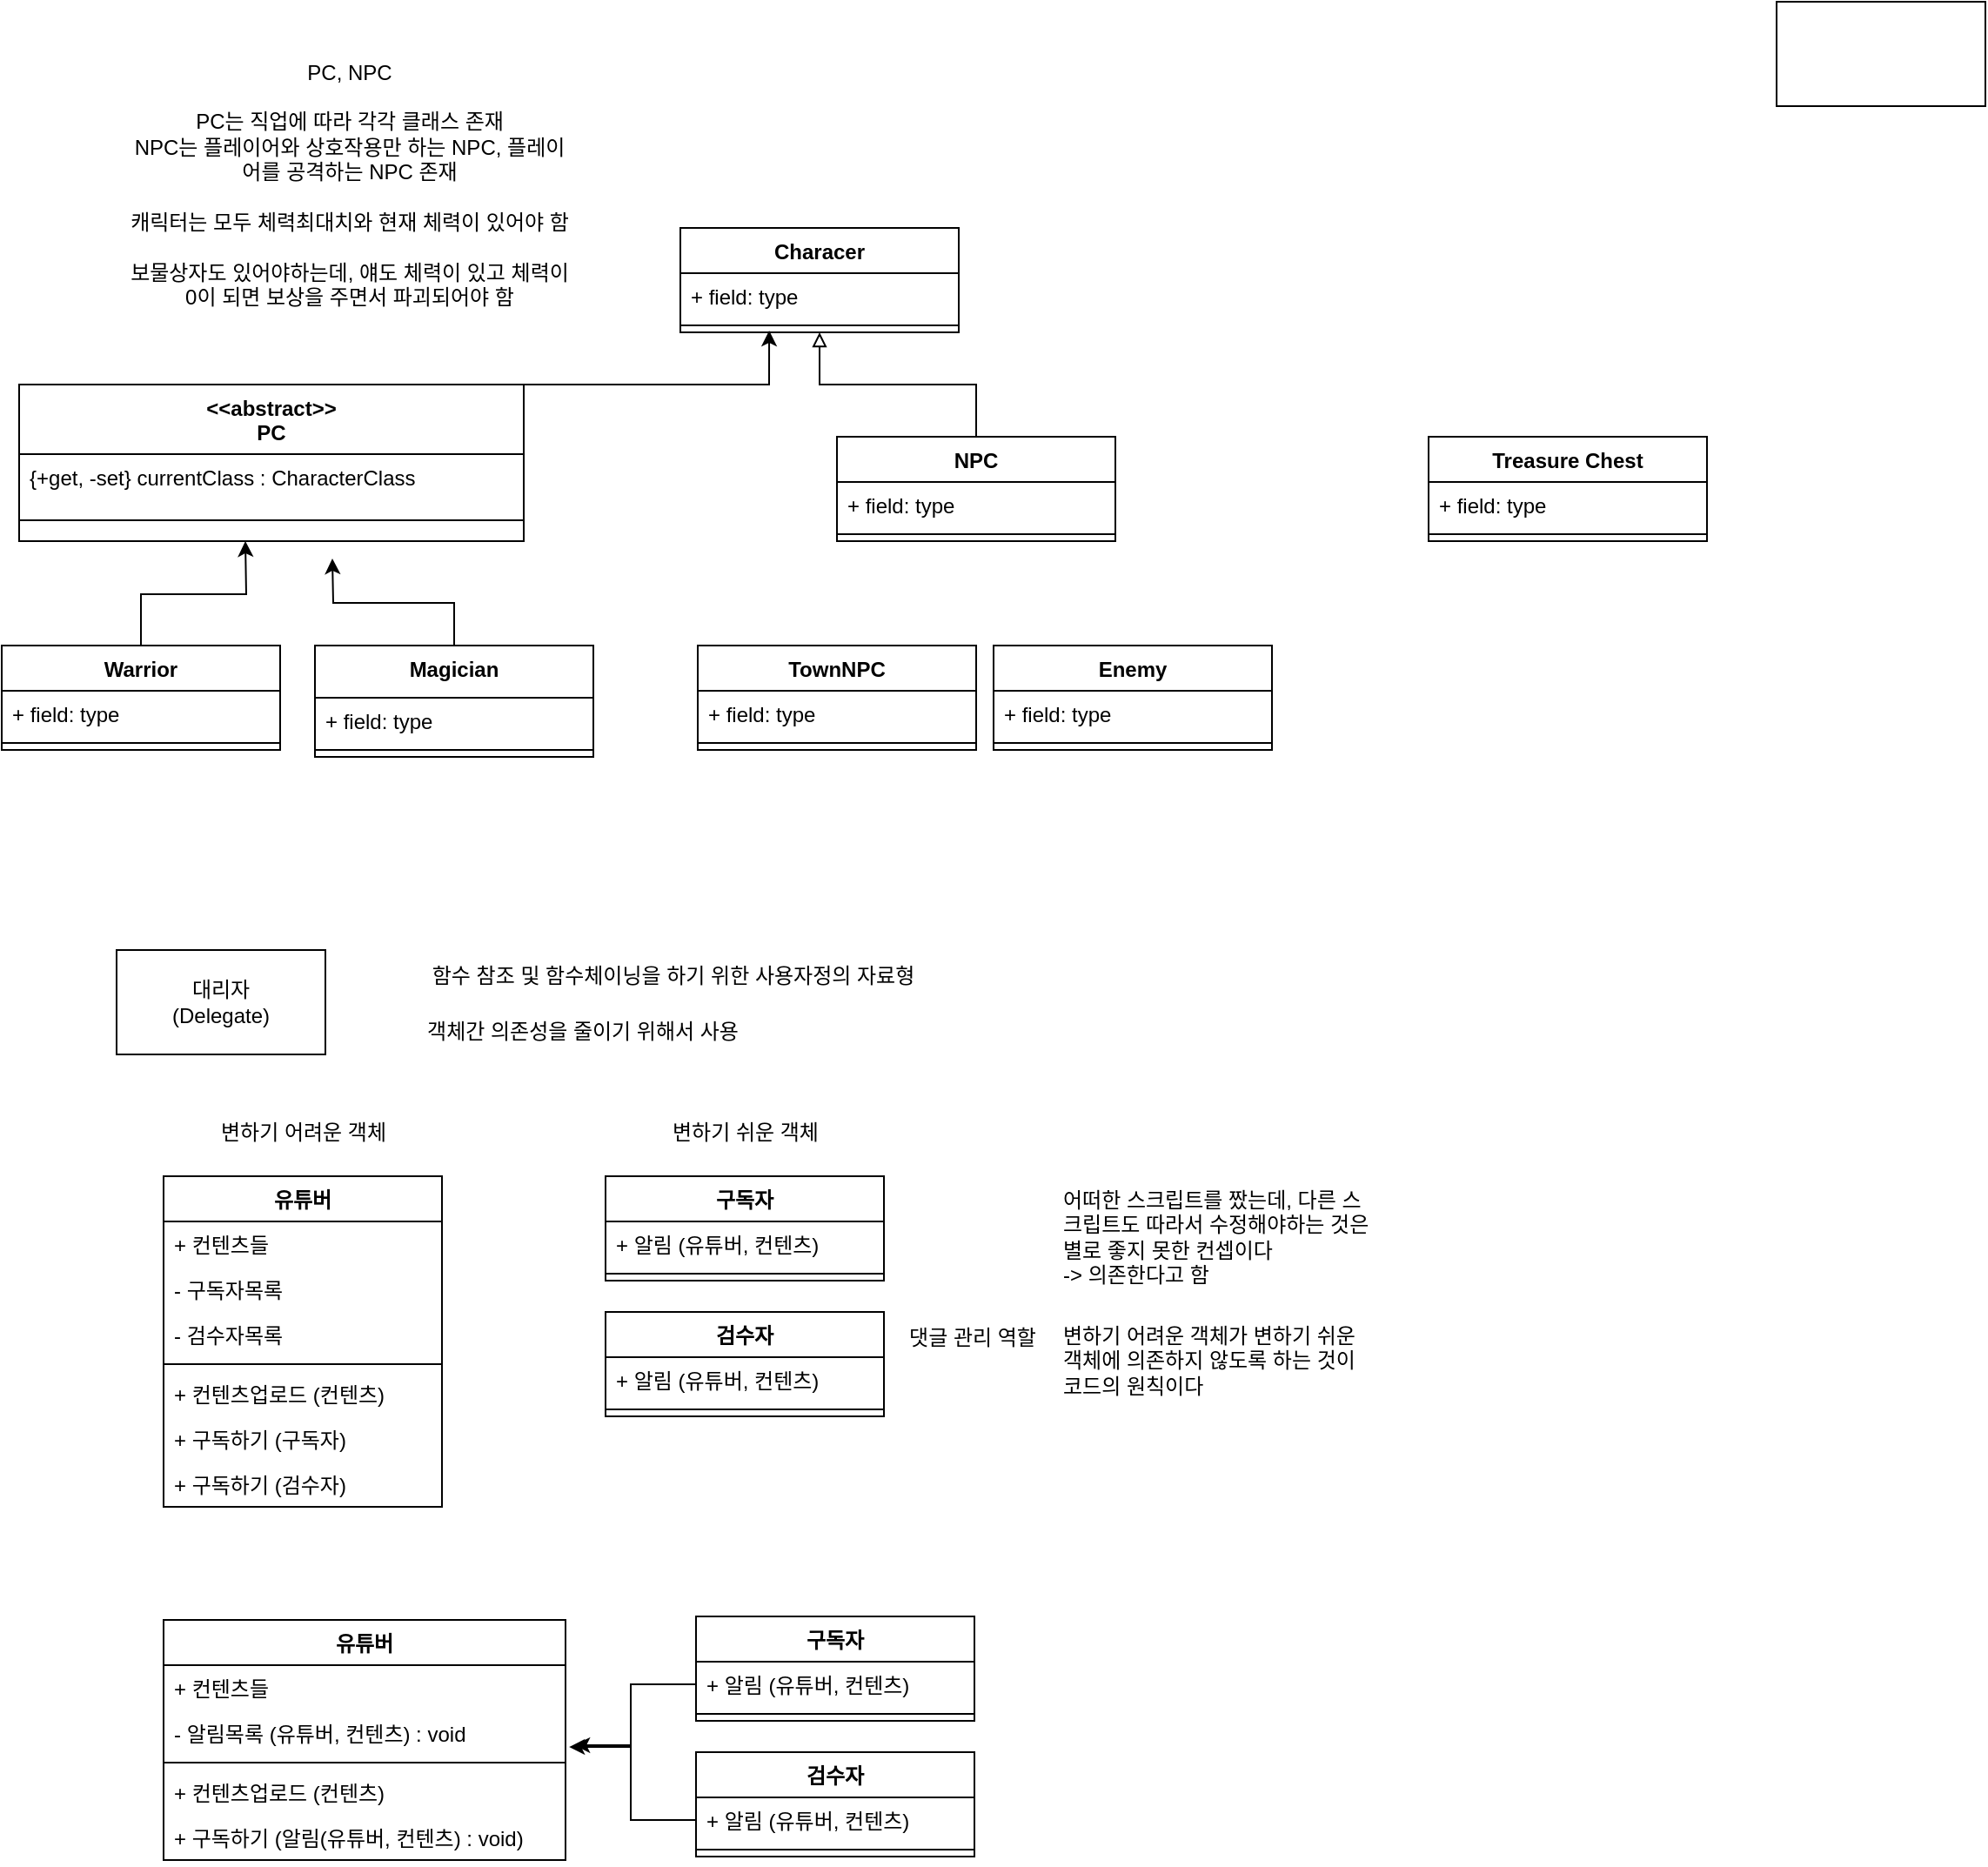 <mxfile version="26.1.1">
  <diagram name="페이지-1" id="S9elYmlH3us3KB4fJqi5">
    <mxGraphModel dx="1376" dy="828" grid="1" gridSize="10" guides="1" tooltips="1" connect="1" arrows="1" fold="1" page="1" pageScale="1" pageWidth="827" pageHeight="1169" math="0" shadow="0">
      <root>
        <mxCell id="0" />
        <mxCell id="1" parent="0" />
        <mxCell id="kypKBJDfLak97KIg-_BD-1" value="PC, NPC&lt;div&gt;&lt;br&gt;&lt;/div&gt;&lt;div&gt;PC는 직업에 따라 각각 클래스 존재&lt;/div&gt;&lt;div&gt;NPC는 플레이어와 상호작용만 하는 NPC, 플레이어를 공격하는 NPC 존재&lt;/div&gt;&lt;div&gt;&lt;br&gt;&lt;/div&gt;&lt;div&gt;캐릭터는 모두 체력최대치와 현재 체력이 있어야 함&lt;/div&gt;&lt;div&gt;&lt;br&gt;&lt;/div&gt;&lt;div&gt;보물상자도 있어야하는데, 얘도 체력이 있고 체력이 0이 되면 보상을 주면서 파괴되어야 함&lt;/div&gt;" style="text;html=1;align=center;verticalAlign=middle;whiteSpace=wrap;rounded=0;" parent="1" vertex="1">
          <mxGeometry x="30" y="40" width="260" height="150" as="geometry" />
        </mxCell>
        <mxCell id="kypKBJDfLak97KIg-_BD-3" value="&amp;lt;&amp;lt;abstract&amp;gt;&amp;gt;&lt;div&gt;PC&lt;/div&gt;" style="swimlane;fontStyle=1;align=center;verticalAlign=top;childLayout=stackLayout;horizontal=1;startSize=40;horizontalStack=0;resizeParent=1;resizeParentMax=0;resizeLast=0;collapsible=1;marginBottom=0;whiteSpace=wrap;html=1;" parent="1" vertex="1">
          <mxGeometry x="-30" y="230" width="290" height="90" as="geometry" />
        </mxCell>
        <mxCell id="kypKBJDfLak97KIg-_BD-4" value="{+get, -set} currentClass : CharacterClass" style="text;strokeColor=none;fillColor=none;align=left;verticalAlign=top;spacingLeft=4;spacingRight=4;overflow=hidden;rotatable=0;points=[[0,0.5],[1,0.5]];portConstraint=eastwest;whiteSpace=wrap;html=1;" parent="kypKBJDfLak97KIg-_BD-3" vertex="1">
          <mxGeometry y="40" width="290" height="26" as="geometry" />
        </mxCell>
        <mxCell id="kypKBJDfLak97KIg-_BD-5" value="" style="line;strokeWidth=1;fillColor=none;align=left;verticalAlign=middle;spacingTop=-1;spacingLeft=3;spacingRight=3;rotatable=0;labelPosition=right;points=[];portConstraint=eastwest;strokeColor=inherit;" parent="kypKBJDfLak97KIg-_BD-3" vertex="1">
          <mxGeometry y="66" width="290" height="24" as="geometry" />
        </mxCell>
        <mxCell id="kypKBJDfLak97KIg-_BD-31" style="edgeStyle=orthogonalEdgeStyle;rounded=0;orthogonalLoop=1;jettySize=auto;html=1;exitX=0.5;exitY=0;exitDx=0;exitDy=0;" parent="1" source="kypKBJDfLak97KIg-_BD-7" edge="1">
          <mxGeometry relative="1" as="geometry">
            <mxPoint x="100" y="320" as="targetPoint" />
          </mxGeometry>
        </mxCell>
        <mxCell id="kypKBJDfLak97KIg-_BD-7" value="Warrior" style="swimlane;fontStyle=1;align=center;verticalAlign=top;childLayout=stackLayout;horizontal=1;startSize=26;horizontalStack=0;resizeParent=1;resizeParentMax=0;resizeLast=0;collapsible=1;marginBottom=0;whiteSpace=wrap;html=1;" parent="1" vertex="1">
          <mxGeometry x="-40" y="380" width="160" height="60" as="geometry" />
        </mxCell>
        <mxCell id="kypKBJDfLak97KIg-_BD-8" value="+ field: type" style="text;strokeColor=none;fillColor=none;align=left;verticalAlign=top;spacingLeft=4;spacingRight=4;overflow=hidden;rotatable=0;points=[[0,0.5],[1,0.5]];portConstraint=eastwest;whiteSpace=wrap;html=1;" parent="kypKBJDfLak97KIg-_BD-7" vertex="1">
          <mxGeometry y="26" width="160" height="26" as="geometry" />
        </mxCell>
        <mxCell id="kypKBJDfLak97KIg-_BD-9" value="" style="line;strokeWidth=1;fillColor=none;align=left;verticalAlign=middle;spacingTop=-1;spacingLeft=3;spacingRight=3;rotatable=0;labelPosition=right;points=[];portConstraint=eastwest;strokeColor=inherit;" parent="kypKBJDfLak97KIg-_BD-7" vertex="1">
          <mxGeometry y="52" width="160" height="8" as="geometry" />
        </mxCell>
        <mxCell id="kypKBJDfLak97KIg-_BD-10" value="Magician" style="swimlane;fontStyle=1;align=center;verticalAlign=top;childLayout=stackLayout;horizontal=1;startSize=30;horizontalStack=0;resizeParent=1;resizeParentMax=0;resizeLast=0;collapsible=1;marginBottom=0;whiteSpace=wrap;html=1;" parent="1" vertex="1">
          <mxGeometry x="140" y="380" width="160" height="64" as="geometry" />
        </mxCell>
        <mxCell id="kypKBJDfLak97KIg-_BD-11" value="+ field: type" style="text;strokeColor=none;fillColor=none;align=left;verticalAlign=top;spacingLeft=4;spacingRight=4;overflow=hidden;rotatable=0;points=[[0,0.5],[1,0.5]];portConstraint=eastwest;whiteSpace=wrap;html=1;" parent="kypKBJDfLak97KIg-_BD-10" vertex="1">
          <mxGeometry y="30" width="160" height="26" as="geometry" />
        </mxCell>
        <mxCell id="kypKBJDfLak97KIg-_BD-12" value="" style="line;strokeWidth=1;fillColor=none;align=left;verticalAlign=middle;spacingTop=-1;spacingLeft=3;spacingRight=3;rotatable=0;labelPosition=right;points=[];portConstraint=eastwest;strokeColor=inherit;" parent="kypKBJDfLak97KIg-_BD-10" vertex="1">
          <mxGeometry y="56" width="160" height="8" as="geometry" />
        </mxCell>
        <mxCell id="kypKBJDfLak97KIg-_BD-29" style="edgeStyle=orthogonalEdgeStyle;rounded=0;orthogonalLoop=1;jettySize=auto;html=1;exitX=0.5;exitY=0;exitDx=0;exitDy=0;entryX=0.5;entryY=1;entryDx=0;entryDy=0;endArrow=block;endFill=0;" parent="1" source="kypKBJDfLak97KIg-_BD-13" target="kypKBJDfLak97KIg-_BD-25" edge="1">
          <mxGeometry relative="1" as="geometry" />
        </mxCell>
        <mxCell id="kypKBJDfLak97KIg-_BD-13" value="NPC" style="swimlane;fontStyle=1;align=center;verticalAlign=top;childLayout=stackLayout;horizontal=1;startSize=26;horizontalStack=0;resizeParent=1;resizeParentMax=0;resizeLast=0;collapsible=1;marginBottom=0;whiteSpace=wrap;html=1;" parent="1" vertex="1">
          <mxGeometry x="440" y="260" width="160" height="60" as="geometry" />
        </mxCell>
        <mxCell id="kypKBJDfLak97KIg-_BD-14" value="+ field: type" style="text;strokeColor=none;fillColor=none;align=left;verticalAlign=top;spacingLeft=4;spacingRight=4;overflow=hidden;rotatable=0;points=[[0,0.5],[1,0.5]];portConstraint=eastwest;whiteSpace=wrap;html=1;" parent="kypKBJDfLak97KIg-_BD-13" vertex="1">
          <mxGeometry y="26" width="160" height="26" as="geometry" />
        </mxCell>
        <mxCell id="kypKBJDfLak97KIg-_BD-15" value="" style="line;strokeWidth=1;fillColor=none;align=left;verticalAlign=middle;spacingTop=-1;spacingLeft=3;spacingRight=3;rotatable=0;labelPosition=right;points=[];portConstraint=eastwest;strokeColor=inherit;" parent="kypKBJDfLak97KIg-_BD-13" vertex="1">
          <mxGeometry y="52" width="160" height="8" as="geometry" />
        </mxCell>
        <mxCell id="kypKBJDfLak97KIg-_BD-16" value="TownNPC" style="swimlane;fontStyle=1;align=center;verticalAlign=top;childLayout=stackLayout;horizontal=1;startSize=26;horizontalStack=0;resizeParent=1;resizeParentMax=0;resizeLast=0;collapsible=1;marginBottom=0;whiteSpace=wrap;html=1;" parent="1" vertex="1">
          <mxGeometry x="360" y="380" width="160" height="60" as="geometry" />
        </mxCell>
        <mxCell id="kypKBJDfLak97KIg-_BD-17" value="+ field: type" style="text;strokeColor=none;fillColor=none;align=left;verticalAlign=top;spacingLeft=4;spacingRight=4;overflow=hidden;rotatable=0;points=[[0,0.5],[1,0.5]];portConstraint=eastwest;whiteSpace=wrap;html=1;" parent="kypKBJDfLak97KIg-_BD-16" vertex="1">
          <mxGeometry y="26" width="160" height="26" as="geometry" />
        </mxCell>
        <mxCell id="kypKBJDfLak97KIg-_BD-18" value="" style="line;strokeWidth=1;fillColor=none;align=left;verticalAlign=middle;spacingTop=-1;spacingLeft=3;spacingRight=3;rotatable=0;labelPosition=right;points=[];portConstraint=eastwest;strokeColor=inherit;" parent="kypKBJDfLak97KIg-_BD-16" vertex="1">
          <mxGeometry y="52" width="160" height="8" as="geometry" />
        </mxCell>
        <mxCell id="kypKBJDfLak97KIg-_BD-19" value="Enemy" style="swimlane;fontStyle=1;align=center;verticalAlign=top;childLayout=stackLayout;horizontal=1;startSize=26;horizontalStack=0;resizeParent=1;resizeParentMax=0;resizeLast=0;collapsible=1;marginBottom=0;whiteSpace=wrap;html=1;" parent="1" vertex="1">
          <mxGeometry x="530" y="380" width="160" height="60" as="geometry" />
        </mxCell>
        <mxCell id="kypKBJDfLak97KIg-_BD-20" value="+ field: type" style="text;strokeColor=none;fillColor=none;align=left;verticalAlign=top;spacingLeft=4;spacingRight=4;overflow=hidden;rotatable=0;points=[[0,0.5],[1,0.5]];portConstraint=eastwest;whiteSpace=wrap;html=1;" parent="kypKBJDfLak97KIg-_BD-19" vertex="1">
          <mxGeometry y="26" width="160" height="26" as="geometry" />
        </mxCell>
        <mxCell id="kypKBJDfLak97KIg-_BD-21" value="" style="line;strokeWidth=1;fillColor=none;align=left;verticalAlign=middle;spacingTop=-1;spacingLeft=3;spacingRight=3;rotatable=0;labelPosition=right;points=[];portConstraint=eastwest;strokeColor=inherit;" parent="kypKBJDfLak97KIg-_BD-19" vertex="1">
          <mxGeometry y="52" width="160" height="8" as="geometry" />
        </mxCell>
        <mxCell id="kypKBJDfLak97KIg-_BD-22" value="Treasure Chest" style="swimlane;fontStyle=1;align=center;verticalAlign=top;childLayout=stackLayout;horizontal=1;startSize=26;horizontalStack=0;resizeParent=1;resizeParentMax=0;resizeLast=0;collapsible=1;marginBottom=0;whiteSpace=wrap;html=1;" parent="1" vertex="1">
          <mxGeometry x="780" y="260" width="160" height="60" as="geometry" />
        </mxCell>
        <mxCell id="kypKBJDfLak97KIg-_BD-23" value="+ field: type" style="text;strokeColor=none;fillColor=none;align=left;verticalAlign=top;spacingLeft=4;spacingRight=4;overflow=hidden;rotatable=0;points=[[0,0.5],[1,0.5]];portConstraint=eastwest;whiteSpace=wrap;html=1;" parent="kypKBJDfLak97KIg-_BD-22" vertex="1">
          <mxGeometry y="26" width="160" height="26" as="geometry" />
        </mxCell>
        <mxCell id="kypKBJDfLak97KIg-_BD-24" value="" style="line;strokeWidth=1;fillColor=none;align=left;verticalAlign=middle;spacingTop=-1;spacingLeft=3;spacingRight=3;rotatable=0;labelPosition=right;points=[];portConstraint=eastwest;strokeColor=inherit;" parent="kypKBJDfLak97KIg-_BD-22" vertex="1">
          <mxGeometry y="52" width="160" height="8" as="geometry" />
        </mxCell>
        <mxCell id="kypKBJDfLak97KIg-_BD-25" value="Characer&lt;div&gt;&lt;br&gt;&lt;/div&gt;" style="swimlane;fontStyle=1;align=center;verticalAlign=top;childLayout=stackLayout;horizontal=1;startSize=26;horizontalStack=0;resizeParent=1;resizeParentMax=0;resizeLast=0;collapsible=1;marginBottom=0;whiteSpace=wrap;html=1;" parent="1" vertex="1">
          <mxGeometry x="350" y="140" width="160" height="60" as="geometry" />
        </mxCell>
        <mxCell id="kypKBJDfLak97KIg-_BD-26" value="+ field: type" style="text;strokeColor=none;fillColor=none;align=left;verticalAlign=top;spacingLeft=4;spacingRight=4;overflow=hidden;rotatable=0;points=[[0,0.5],[1,0.5]];portConstraint=eastwest;whiteSpace=wrap;html=1;" parent="kypKBJDfLak97KIg-_BD-25" vertex="1">
          <mxGeometry y="26" width="160" height="26" as="geometry" />
        </mxCell>
        <mxCell id="kypKBJDfLak97KIg-_BD-27" value="" style="line;strokeWidth=1;fillColor=none;align=left;verticalAlign=middle;spacingTop=-1;spacingLeft=3;spacingRight=3;rotatable=0;labelPosition=right;points=[];portConstraint=eastwest;strokeColor=inherit;" parent="kypKBJDfLak97KIg-_BD-25" vertex="1">
          <mxGeometry y="52" width="160" height="8" as="geometry" />
        </mxCell>
        <mxCell id="kypKBJDfLak97KIg-_BD-28" style="edgeStyle=orthogonalEdgeStyle;rounded=0;orthogonalLoop=1;jettySize=auto;html=1;exitX=0.5;exitY=0;exitDx=0;exitDy=0;entryX=0.319;entryY=0.875;entryDx=0;entryDy=0;entryPerimeter=0;" parent="1" source="kypKBJDfLak97KIg-_BD-3" target="kypKBJDfLak97KIg-_BD-27" edge="1">
          <mxGeometry relative="1" as="geometry">
            <Array as="points">
              <mxPoint x="120" y="230" />
              <mxPoint x="401" y="230" />
            </Array>
          </mxGeometry>
        </mxCell>
        <mxCell id="kypKBJDfLak97KIg-_BD-32" style="edgeStyle=orthogonalEdgeStyle;rounded=0;orthogonalLoop=1;jettySize=auto;html=1;" parent="1" source="kypKBJDfLak97KIg-_BD-10" edge="1">
          <mxGeometry relative="1" as="geometry">
            <mxPoint x="150" y="330" as="targetPoint" />
          </mxGeometry>
        </mxCell>
        <mxCell id="TXl60X76QnnmsXO2Xflp-1" value="유튜버" style="swimlane;fontStyle=1;align=center;verticalAlign=top;childLayout=stackLayout;horizontal=1;startSize=26;horizontalStack=0;resizeParent=1;resizeParentMax=0;resizeLast=0;collapsible=1;marginBottom=0;whiteSpace=wrap;html=1;" parent="1" vertex="1">
          <mxGeometry x="53" y="685" width="160" height="190" as="geometry" />
        </mxCell>
        <mxCell id="TXl60X76QnnmsXO2Xflp-2" value="+ 컨텐츠들" style="text;strokeColor=none;fillColor=none;align=left;verticalAlign=top;spacingLeft=4;spacingRight=4;overflow=hidden;rotatable=0;points=[[0,0.5],[1,0.5]];portConstraint=eastwest;whiteSpace=wrap;html=1;" parent="TXl60X76QnnmsXO2Xflp-1" vertex="1">
          <mxGeometry y="26" width="160" height="26" as="geometry" />
        </mxCell>
        <mxCell id="TXl60X76QnnmsXO2Xflp-18" value="- 구독자목록" style="text;strokeColor=none;fillColor=none;align=left;verticalAlign=top;spacingLeft=4;spacingRight=4;overflow=hidden;rotatable=0;points=[[0,0.5],[1,0.5]];portConstraint=eastwest;whiteSpace=wrap;html=1;" parent="TXl60X76QnnmsXO2Xflp-1" vertex="1">
          <mxGeometry y="52" width="160" height="26" as="geometry" />
        </mxCell>
        <mxCell id="TXl60X76QnnmsXO2Xflp-10" value="- 검수자목록" style="text;strokeColor=none;fillColor=none;align=left;verticalAlign=top;spacingLeft=4;spacingRight=4;overflow=hidden;rotatable=0;points=[[0,0.5],[1,0.5]];portConstraint=eastwest;whiteSpace=wrap;html=1;" parent="TXl60X76QnnmsXO2Xflp-1" vertex="1">
          <mxGeometry y="78" width="160" height="26" as="geometry" />
        </mxCell>
        <mxCell id="TXl60X76QnnmsXO2Xflp-3" value="" style="line;strokeWidth=1;fillColor=none;align=left;verticalAlign=middle;spacingTop=-1;spacingLeft=3;spacingRight=3;rotatable=0;labelPosition=right;points=[];portConstraint=eastwest;strokeColor=inherit;" parent="TXl60X76QnnmsXO2Xflp-1" vertex="1">
          <mxGeometry y="104" width="160" height="8" as="geometry" />
        </mxCell>
        <mxCell id="TXl60X76QnnmsXO2Xflp-4" value="+ 컨텐츠업로드 (컨텐츠)" style="text;strokeColor=none;fillColor=none;align=left;verticalAlign=top;spacingLeft=4;spacingRight=4;overflow=hidden;rotatable=0;points=[[0,0.5],[1,0.5]];portConstraint=eastwest;whiteSpace=wrap;html=1;" parent="TXl60X76QnnmsXO2Xflp-1" vertex="1">
          <mxGeometry y="112" width="160" height="26" as="geometry" />
        </mxCell>
        <mxCell id="TXl60X76QnnmsXO2Xflp-9" value="+ 구독하기 (구독자)" style="text;strokeColor=none;fillColor=none;align=left;verticalAlign=top;spacingLeft=4;spacingRight=4;overflow=hidden;rotatable=0;points=[[0,0.5],[1,0.5]];portConstraint=eastwest;whiteSpace=wrap;html=1;" parent="TXl60X76QnnmsXO2Xflp-1" vertex="1">
          <mxGeometry y="138" width="160" height="26" as="geometry" />
        </mxCell>
        <mxCell id="TXl60X76QnnmsXO2Xflp-17" value="+ 구독하기 (검수자)" style="text;strokeColor=none;fillColor=none;align=left;verticalAlign=top;spacingLeft=4;spacingRight=4;overflow=hidden;rotatable=0;points=[[0,0.5],[1,0.5]];portConstraint=eastwest;whiteSpace=wrap;html=1;" parent="TXl60X76QnnmsXO2Xflp-1" vertex="1">
          <mxGeometry y="164" width="160" height="26" as="geometry" />
        </mxCell>
        <mxCell id="TXl60X76QnnmsXO2Xflp-5" value="구독자" style="swimlane;fontStyle=1;align=center;verticalAlign=top;childLayout=stackLayout;horizontal=1;startSize=26;horizontalStack=0;resizeParent=1;resizeParentMax=0;resizeLast=0;collapsible=1;marginBottom=0;whiteSpace=wrap;html=1;" parent="1" vertex="1">
          <mxGeometry x="307" y="685" width="160" height="60" as="geometry" />
        </mxCell>
        <mxCell id="TXl60X76QnnmsXO2Xflp-12" value="+ 알림 (유튜버, 컨텐츠)" style="text;strokeColor=none;fillColor=none;align=left;verticalAlign=top;spacingLeft=4;spacingRight=4;overflow=hidden;rotatable=0;points=[[0,0.5],[1,0.5]];portConstraint=eastwest;whiteSpace=wrap;html=1;" parent="TXl60X76QnnmsXO2Xflp-5" vertex="1">
          <mxGeometry y="26" width="160" height="26" as="geometry" />
        </mxCell>
        <mxCell id="TXl60X76QnnmsXO2Xflp-7" value="" style="line;strokeWidth=1;fillColor=none;align=left;verticalAlign=middle;spacingTop=-1;spacingLeft=3;spacingRight=3;rotatable=0;labelPosition=right;points=[];portConstraint=eastwest;strokeColor=inherit;" parent="TXl60X76QnnmsXO2Xflp-5" vertex="1">
          <mxGeometry y="52" width="160" height="8" as="geometry" />
        </mxCell>
        <mxCell id="TXl60X76QnnmsXO2Xflp-13" value="검수자" style="swimlane;fontStyle=1;align=center;verticalAlign=top;childLayout=stackLayout;horizontal=1;startSize=26;horizontalStack=0;resizeParent=1;resizeParentMax=0;resizeLast=0;collapsible=1;marginBottom=0;whiteSpace=wrap;html=1;" parent="1" vertex="1">
          <mxGeometry x="307" y="763" width="160" height="60" as="geometry" />
        </mxCell>
        <mxCell id="TXl60X76QnnmsXO2Xflp-14" value="+ 알림 (유튜버, 컨텐츠)" style="text;strokeColor=none;fillColor=none;align=left;verticalAlign=top;spacingLeft=4;spacingRight=4;overflow=hidden;rotatable=0;points=[[0,0.5],[1,0.5]];portConstraint=eastwest;whiteSpace=wrap;html=1;" parent="TXl60X76QnnmsXO2Xflp-13" vertex="1">
          <mxGeometry y="26" width="160" height="26" as="geometry" />
        </mxCell>
        <mxCell id="TXl60X76QnnmsXO2Xflp-15" value="" style="line;strokeWidth=1;fillColor=none;align=left;verticalAlign=middle;spacingTop=-1;spacingLeft=3;spacingRight=3;rotatable=0;labelPosition=right;points=[];portConstraint=eastwest;strokeColor=inherit;" parent="TXl60X76QnnmsXO2Xflp-13" vertex="1">
          <mxGeometry y="52" width="160" height="8" as="geometry" />
        </mxCell>
        <mxCell id="TXl60X76QnnmsXO2Xflp-16" value="댓글 관리 역할" style="text;html=1;align=center;verticalAlign=middle;whiteSpace=wrap;rounded=0;" parent="1" vertex="1">
          <mxGeometry x="468" y="763" width="100" height="30" as="geometry" />
        </mxCell>
        <mxCell id="TXl60X76QnnmsXO2Xflp-19" value="어떠한 스크립트를 짰는데, 다른 스크립트도 따라서 수정해야하는 것은 별로 좋지 못한 컨셉이다&lt;br&gt;-&amp;gt; 의존한다고 함" style="text;html=1;whiteSpace=wrap;overflow=hidden;rounded=0;" parent="1" vertex="1">
          <mxGeometry x="568" y="685" width="180" height="72" as="geometry" />
        </mxCell>
        <mxCell id="TXl60X76QnnmsXO2Xflp-20" value="변하기 어려운 객체" style="text;html=1;align=center;verticalAlign=middle;whiteSpace=wrap;rounded=0;" parent="1" vertex="1">
          <mxGeometry x="73.5" y="645" width="119" height="30" as="geometry" />
        </mxCell>
        <mxCell id="TXl60X76QnnmsXO2Xflp-21" value="변하기 쉬운 객체" style="text;html=1;align=center;verticalAlign=middle;whiteSpace=wrap;rounded=0;" parent="1" vertex="1">
          <mxGeometry x="327.5" y="645" width="119" height="30" as="geometry" />
        </mxCell>
        <mxCell id="TXl60X76QnnmsXO2Xflp-23" value="변하기 어려운 객체가 변하기 쉬운 객체에 의존하지 않도록 하는 것이 코드의 원칙이다" style="text;html=1;whiteSpace=wrap;overflow=hidden;rounded=0;" parent="1" vertex="1">
          <mxGeometry x="568" y="763" width="180" height="55" as="geometry" />
        </mxCell>
        <mxCell id="TXl60X76QnnmsXO2Xflp-24" value="유튜버" style="swimlane;fontStyle=1;align=center;verticalAlign=top;childLayout=stackLayout;horizontal=1;startSize=26;horizontalStack=0;resizeParent=1;resizeParentMax=0;resizeLast=0;collapsible=1;marginBottom=0;whiteSpace=wrap;html=1;" parent="1" vertex="1">
          <mxGeometry x="53" y="940" width="231" height="138" as="geometry" />
        </mxCell>
        <mxCell id="TXl60X76QnnmsXO2Xflp-25" value="+ 컨텐츠들" style="text;strokeColor=none;fillColor=none;align=left;verticalAlign=top;spacingLeft=4;spacingRight=4;overflow=hidden;rotatable=0;points=[[0,0.5],[1,0.5]];portConstraint=eastwest;whiteSpace=wrap;html=1;" parent="TXl60X76QnnmsXO2Xflp-24" vertex="1">
          <mxGeometry y="26" width="231" height="26" as="geometry" />
        </mxCell>
        <mxCell id="TXl60X76QnnmsXO2Xflp-27" value="- 알림목록 (유튜버, 컨텐츠) : void" style="text;strokeColor=none;fillColor=none;align=left;verticalAlign=top;spacingLeft=4;spacingRight=4;overflow=hidden;rotatable=0;points=[[0,0.5],[1,0.5]];portConstraint=eastwest;whiteSpace=wrap;html=1;" parent="TXl60X76QnnmsXO2Xflp-24" vertex="1">
          <mxGeometry y="52" width="231" height="26" as="geometry" />
        </mxCell>
        <mxCell id="TXl60X76QnnmsXO2Xflp-28" value="" style="line;strokeWidth=1;fillColor=none;align=left;verticalAlign=middle;spacingTop=-1;spacingLeft=3;spacingRight=3;rotatable=0;labelPosition=right;points=[];portConstraint=eastwest;strokeColor=inherit;" parent="TXl60X76QnnmsXO2Xflp-24" vertex="1">
          <mxGeometry y="78" width="231" height="8" as="geometry" />
        </mxCell>
        <mxCell id="TXl60X76QnnmsXO2Xflp-29" value="+ 컨텐츠업로드 (컨텐츠)" style="text;strokeColor=none;fillColor=none;align=left;verticalAlign=top;spacingLeft=4;spacingRight=4;overflow=hidden;rotatable=0;points=[[0,0.5],[1,0.5]];portConstraint=eastwest;whiteSpace=wrap;html=1;" parent="TXl60X76QnnmsXO2Xflp-24" vertex="1">
          <mxGeometry y="86" width="231" height="26" as="geometry" />
        </mxCell>
        <mxCell id="TXl60X76QnnmsXO2Xflp-31" value="+ 구독하기 (알림(유튜버, 컨텐츠) : void)" style="text;strokeColor=none;fillColor=none;align=left;verticalAlign=top;spacingLeft=4;spacingRight=4;overflow=hidden;rotatable=0;points=[[0,0.5],[1,0.5]];portConstraint=eastwest;whiteSpace=wrap;html=1;" parent="TXl60X76QnnmsXO2Xflp-24" vertex="1">
          <mxGeometry y="112" width="231" height="26" as="geometry" />
        </mxCell>
        <mxCell id="TXl60X76QnnmsXO2Xflp-32" value="구독자" style="swimlane;fontStyle=1;align=center;verticalAlign=top;childLayout=stackLayout;horizontal=1;startSize=26;horizontalStack=0;resizeParent=1;resizeParentMax=0;resizeLast=0;collapsible=1;marginBottom=0;whiteSpace=wrap;html=1;" parent="1" vertex="1">
          <mxGeometry x="359" y="938" width="160" height="60" as="geometry" />
        </mxCell>
        <mxCell id="TXl60X76QnnmsXO2Xflp-33" value="+ 알림 (유튜버, 컨텐츠)" style="text;strokeColor=none;fillColor=none;align=left;verticalAlign=top;spacingLeft=4;spacingRight=4;overflow=hidden;rotatable=0;points=[[0,0.5],[1,0.5]];portConstraint=eastwest;whiteSpace=wrap;html=1;" parent="TXl60X76QnnmsXO2Xflp-32" vertex="1">
          <mxGeometry y="26" width="160" height="26" as="geometry" />
        </mxCell>
        <mxCell id="TXl60X76QnnmsXO2Xflp-34" value="" style="line;strokeWidth=1;fillColor=none;align=left;verticalAlign=middle;spacingTop=-1;spacingLeft=3;spacingRight=3;rotatable=0;labelPosition=right;points=[];portConstraint=eastwest;strokeColor=inherit;" parent="TXl60X76QnnmsXO2Xflp-32" vertex="1">
          <mxGeometry y="52" width="160" height="8" as="geometry" />
        </mxCell>
        <mxCell id="TXl60X76QnnmsXO2Xflp-35" value="검수자" style="swimlane;fontStyle=1;align=center;verticalAlign=top;childLayout=stackLayout;horizontal=1;startSize=26;horizontalStack=0;resizeParent=1;resizeParentMax=0;resizeLast=0;collapsible=1;marginBottom=0;whiteSpace=wrap;html=1;" parent="1" vertex="1">
          <mxGeometry x="359" y="1016" width="160" height="60" as="geometry" />
        </mxCell>
        <mxCell id="TXl60X76QnnmsXO2Xflp-36" value="+ 알림 (유튜버, 컨텐츠)" style="text;strokeColor=none;fillColor=none;align=left;verticalAlign=top;spacingLeft=4;spacingRight=4;overflow=hidden;rotatable=0;points=[[0,0.5],[1,0.5]];portConstraint=eastwest;whiteSpace=wrap;html=1;" parent="TXl60X76QnnmsXO2Xflp-35" vertex="1">
          <mxGeometry y="26" width="160" height="26" as="geometry" />
        </mxCell>
        <mxCell id="TXl60X76QnnmsXO2Xflp-37" value="" style="line;strokeWidth=1;fillColor=none;align=left;verticalAlign=middle;spacingTop=-1;spacingLeft=3;spacingRight=3;rotatable=0;labelPosition=right;points=[];portConstraint=eastwest;strokeColor=inherit;" parent="TXl60X76QnnmsXO2Xflp-35" vertex="1">
          <mxGeometry y="52" width="160" height="8" as="geometry" />
        </mxCell>
        <mxCell id="TXl60X76QnnmsXO2Xflp-38" style="edgeStyle=orthogonalEdgeStyle;rounded=0;orthogonalLoop=1;jettySize=auto;html=1;exitX=0;exitY=0.5;exitDx=0;exitDy=0;entryX=1.022;entryY=0.769;entryDx=0;entryDy=0;entryPerimeter=0;" parent="1" source="TXl60X76QnnmsXO2Xflp-33" target="TXl60X76QnnmsXO2Xflp-27" edge="1">
          <mxGeometry relative="1" as="geometry" />
        </mxCell>
        <mxCell id="TXl60X76QnnmsXO2Xflp-39" style="edgeStyle=orthogonalEdgeStyle;rounded=0;orthogonalLoop=1;jettySize=auto;html=1;entryX=1.009;entryY=0.808;entryDx=0;entryDy=0;entryPerimeter=0;" parent="1" source="TXl60X76QnnmsXO2Xflp-36" target="TXl60X76QnnmsXO2Xflp-27" edge="1">
          <mxGeometry relative="1" as="geometry">
            <mxPoint x="322" y="994" as="targetPoint" />
          </mxGeometry>
        </mxCell>
        <mxCell id="TXl60X76QnnmsXO2Xflp-40" value="대리자&lt;br&gt;(Delegate)" style="rounded=0;whiteSpace=wrap;html=1;" parent="1" vertex="1">
          <mxGeometry x="26" y="555" width="120" height="60" as="geometry" />
        </mxCell>
        <mxCell id="TXl60X76QnnmsXO2Xflp-41" value="함수 참조 및 함수체이닝을 하기 위한 사용자정의 자료형" style="text;html=1;align=center;verticalAlign=middle;whiteSpace=wrap;rounded=0;" parent="1" vertex="1">
          <mxGeometry x="164" y="555" width="364" height="30" as="geometry" />
        </mxCell>
        <mxCell id="TXl60X76QnnmsXO2Xflp-42" value="객체간 의존성을 줄이기 위해서 사용" style="text;html=1;align=center;verticalAlign=middle;whiteSpace=wrap;rounded=0;" parent="1" vertex="1">
          <mxGeometry x="179" y="587" width="230" height="30" as="geometry" />
        </mxCell>
        <mxCell id="6iC6n5R02BN3xf-jw3iC-1" value="" style="rounded=0;whiteSpace=wrap;html=1;" parent="1" vertex="1">
          <mxGeometry x="980" y="10" width="120" height="60" as="geometry" />
        </mxCell>
      </root>
    </mxGraphModel>
  </diagram>
</mxfile>
